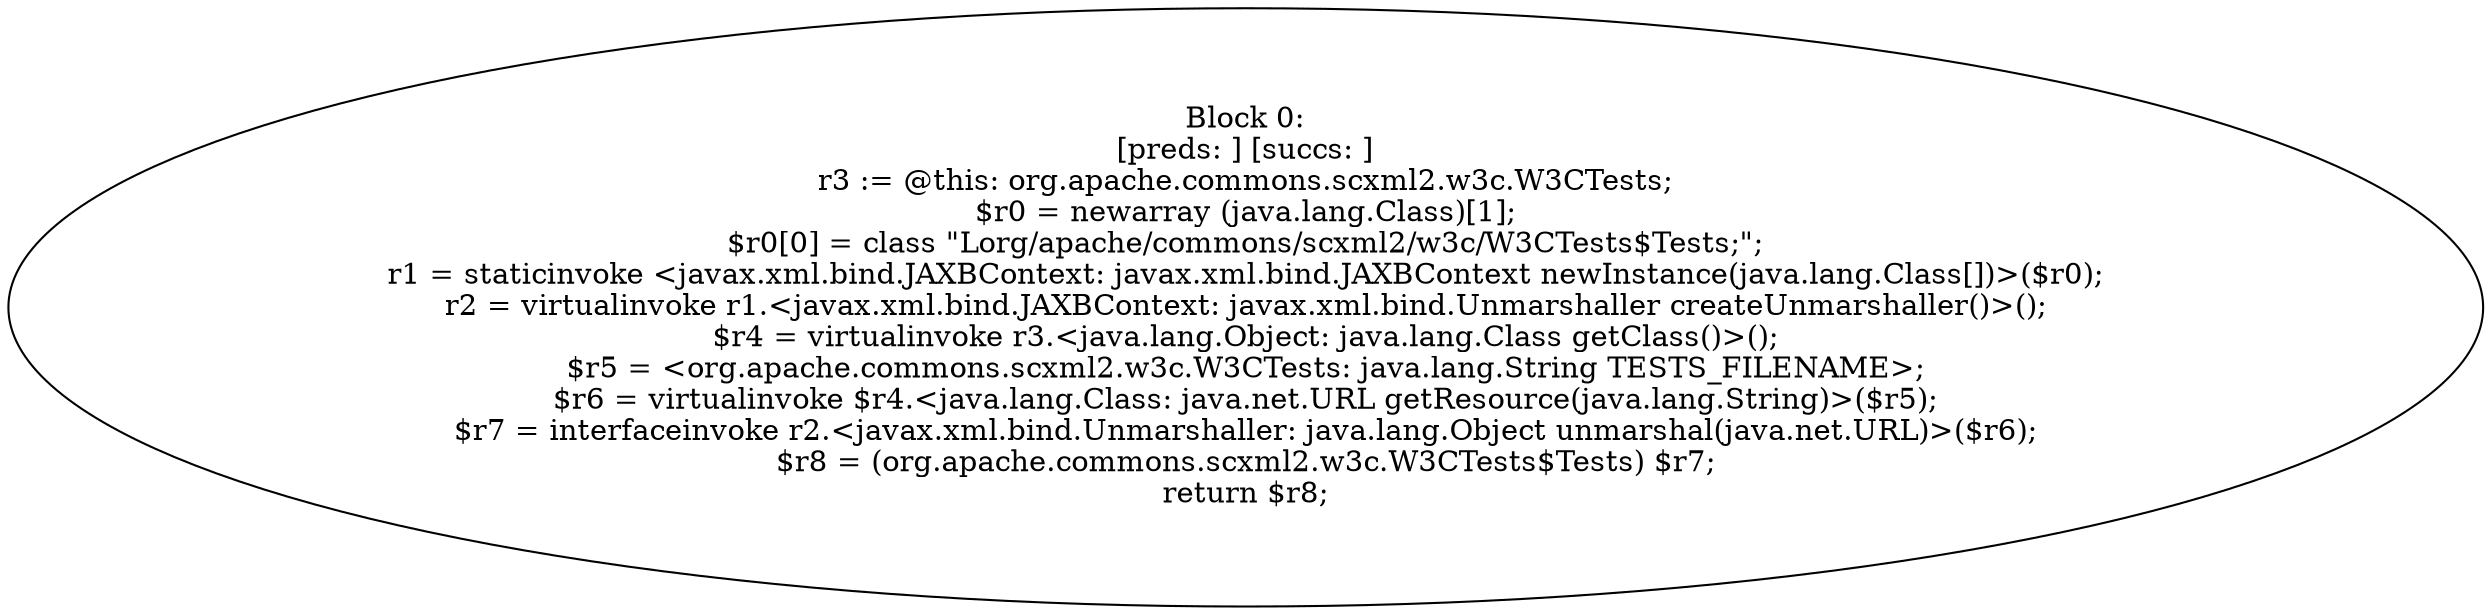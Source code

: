 digraph "unitGraph" {
    "Block 0:
[preds: ] [succs: ]
r3 := @this: org.apache.commons.scxml2.w3c.W3CTests;
$r0 = newarray (java.lang.Class)[1];
$r0[0] = class \"Lorg/apache/commons/scxml2/w3c/W3CTests$Tests;\";
r1 = staticinvoke <javax.xml.bind.JAXBContext: javax.xml.bind.JAXBContext newInstance(java.lang.Class[])>($r0);
r2 = virtualinvoke r1.<javax.xml.bind.JAXBContext: javax.xml.bind.Unmarshaller createUnmarshaller()>();
$r4 = virtualinvoke r3.<java.lang.Object: java.lang.Class getClass()>();
$r5 = <org.apache.commons.scxml2.w3c.W3CTests: java.lang.String TESTS_FILENAME>;
$r6 = virtualinvoke $r4.<java.lang.Class: java.net.URL getResource(java.lang.String)>($r5);
$r7 = interfaceinvoke r2.<javax.xml.bind.Unmarshaller: java.lang.Object unmarshal(java.net.URL)>($r6);
$r8 = (org.apache.commons.scxml2.w3c.W3CTests$Tests) $r7;
return $r8;
"
}
